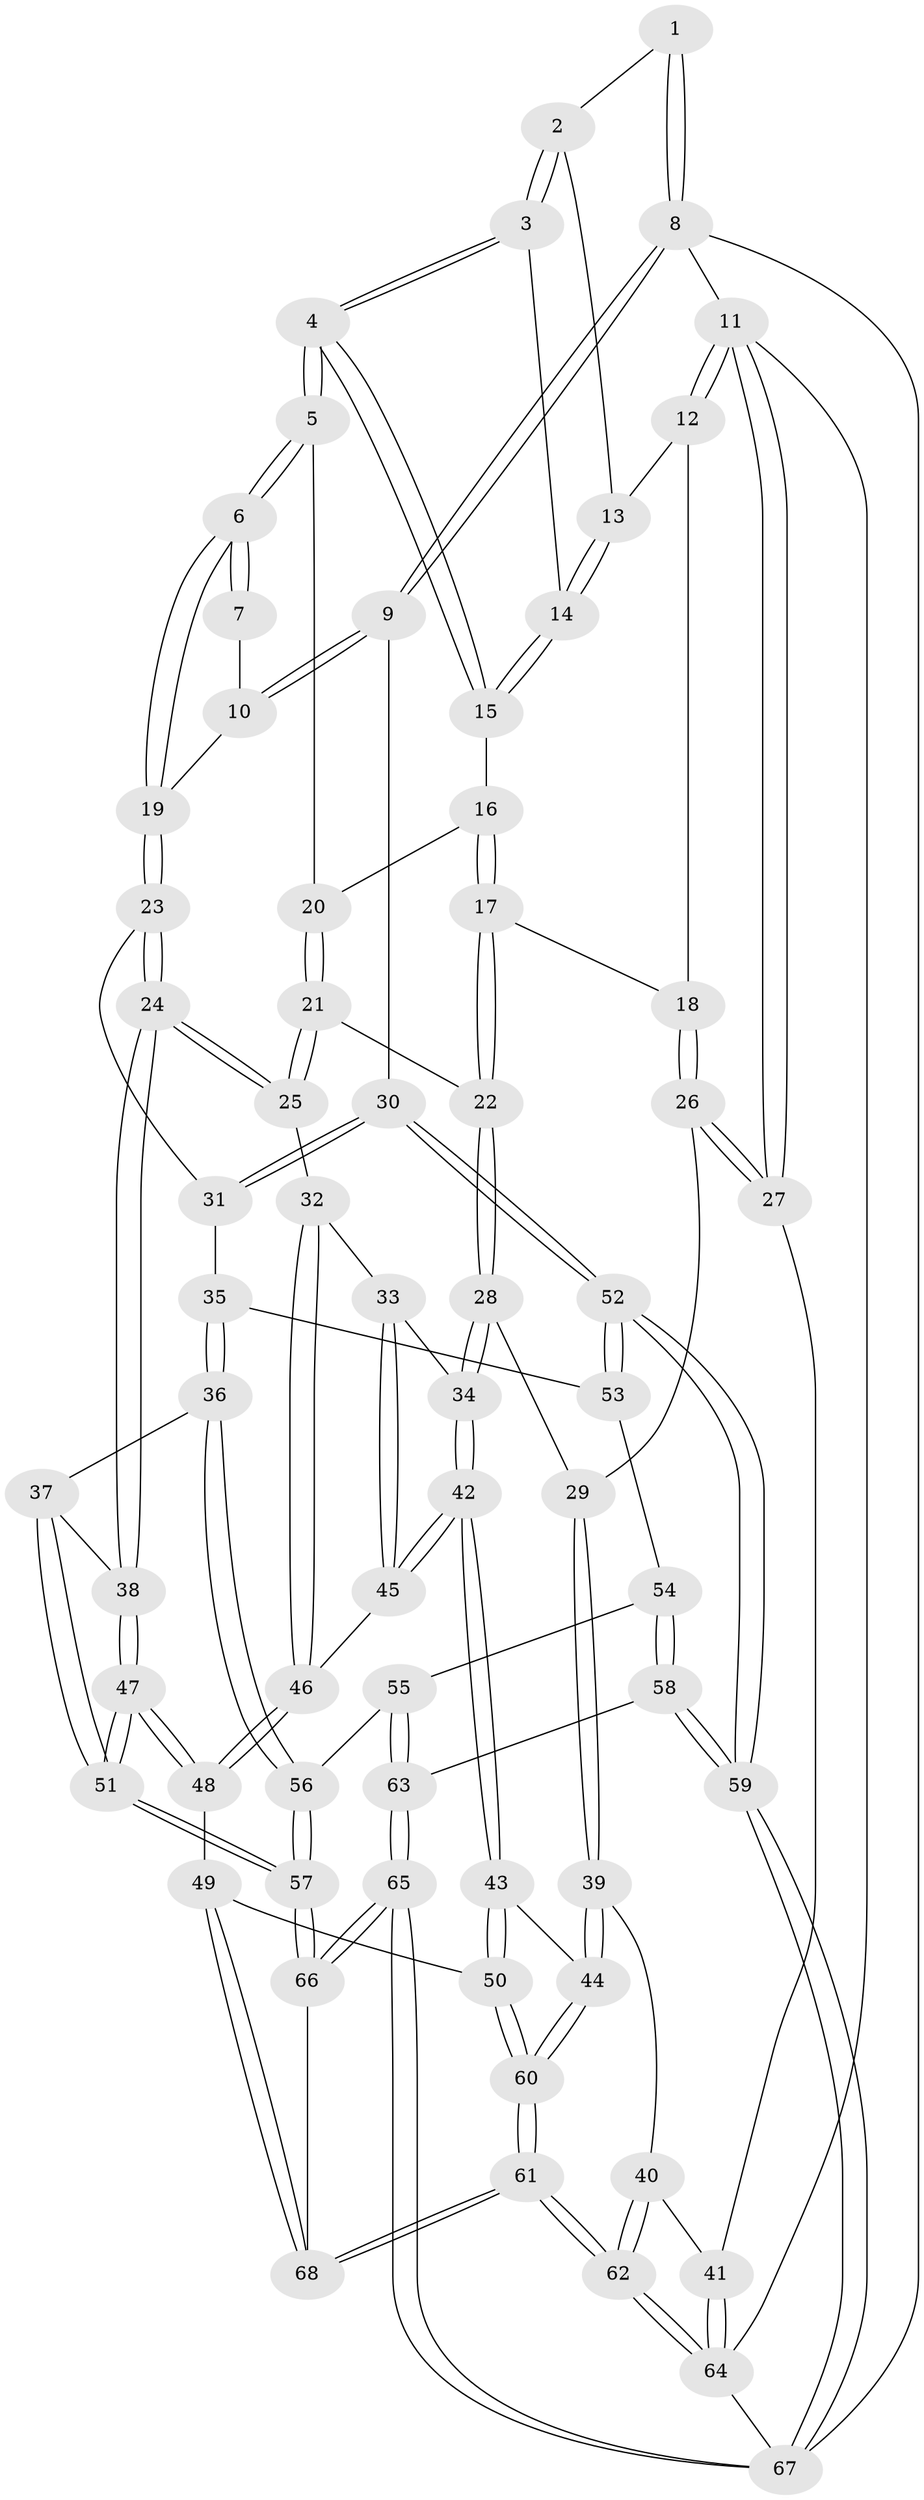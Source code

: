 // Generated by graph-tools (version 1.1) at 2025/16/03/09/25 04:16:55]
// undirected, 68 vertices, 167 edges
graph export_dot {
graph [start="1"]
  node [color=gray90,style=filled];
  1 [pos="+1+0"];
  2 [pos="+0.7158543194873281+0"];
  3 [pos="+0.6822585892019369+0.07161180861919586"];
  4 [pos="+0.6932122189777908+0.16153961498879593"];
  5 [pos="+0.7010092819962923+0.1967197648052484"];
  6 [pos="+0.7588265898991815+0.2558024570856256"];
  7 [pos="+0.8909344618893477+0.06763643843220762"];
  8 [pos="+1+0"];
  9 [pos="+1+0.01060832204432487"];
  10 [pos="+0.9572992999563481+0.1775884524351001"];
  11 [pos="+0+0"];
  12 [pos="+0+0"];
  13 [pos="+0.29926828594064736+0"];
  14 [pos="+0.36212184332999997+0.06536767171510625"];
  15 [pos="+0.36086214331481936+0.10574843282268476"];
  16 [pos="+0.35146077452593333+0.16681950976830398"];
  17 [pos="+0.3097418340257251+0.23126686051114934"];
  18 [pos="+0.14500936380381932+0.25077505233794745"];
  19 [pos="+0.7673245581356554+0.2668901787028439"];
  20 [pos="+0.5767326447004092+0.23720541634440115"];
  21 [pos="+0.4493064901509899+0.39906459747114914"];
  22 [pos="+0.3787685750388481+0.37235025027321517"];
  23 [pos="+0.7852708828814909+0.3597293502695054"];
  24 [pos="+0.5582464167675325+0.5108708004417094"];
  25 [pos="+0.5357296908610237+0.5059514678657423"];
  26 [pos="+0.003503157834204343+0.39077321413918076"];
  27 [pos="+0+0.4293919540657765"];
  28 [pos="+0.24312139001709485+0.5129531206611152"];
  29 [pos="+0.23687084772343103+0.5123744423627729"];
  30 [pos="+1+0.5381161333716262"];
  31 [pos="+0.8424221728442747+0.4132105831150036"];
  32 [pos="+0.5015367645314007+0.5341482486643688"];
  33 [pos="+0.30002098479105244+0.5469156964531829"];
  34 [pos="+0.26204790782052123+0.5349255125139163"];
  35 [pos="+0.7510648527920641+0.6591146838258084"];
  36 [pos="+0.7118084864136727+0.6645459844943808"];
  37 [pos="+0.6569408359680605+0.6419964374933532"];
  38 [pos="+0.6102588872554546+0.6177981231697955"];
  39 [pos="+0.12672435291667092+0.7021980355870902"];
  40 [pos="+0.07797304700059185+0.6841976090881325"];
  41 [pos="+0+0.5239024840953063"];
  42 [pos="+0.295424457905949+0.7224383503550789"];
  43 [pos="+0.293772399772745+0.7319306781204642"];
  44 [pos="+0.13167862837466393+0.7077042291297438"];
  45 [pos="+0.390893823251915+0.6249642217587544"];
  46 [pos="+0.4424603672916396+0.6182693019483023"];
  47 [pos="+0.5047833989259632+0.792412907715401"];
  48 [pos="+0.462623452454251+0.7796080919792109"];
  49 [pos="+0.36121735490769236+0.7960991093743021"];
  50 [pos="+0.32834148365439425+0.7896846648375778"];
  51 [pos="+0.5858433982254954+0.8845707365743934"];
  52 [pos="+1+0.6524061194094155"];
  53 [pos="+0.7533384173308889+0.6606967544758939"];
  54 [pos="+0.784103314687203+0.718413881060225"];
  55 [pos="+0.7334781290311646+0.7898188044171811"];
  56 [pos="+0.6813851000775073+0.7771112569820731"];
  57 [pos="+0.5871193699742219+0.8861937412032409"];
  58 [pos="+0.8239276077117657+0.771373061640533"];
  59 [pos="+1+0.9154492271022533"];
  60 [pos="+0.11699761253674253+1"];
  61 [pos="+0+1"];
  62 [pos="+0+1"];
  63 [pos="+0.7683831809385365+0.8159603795716073"];
  64 [pos="+0+1"];
  65 [pos="+0.6738894278729808+1"];
  66 [pos="+0.6575400142192683+1"];
  67 [pos="+1+1"];
  68 [pos="+0.4479526091612046+1"];
  1 -- 2;
  1 -- 8;
  1 -- 8;
  2 -- 3;
  2 -- 3;
  2 -- 13;
  3 -- 4;
  3 -- 4;
  3 -- 14;
  4 -- 5;
  4 -- 5;
  4 -- 15;
  4 -- 15;
  5 -- 6;
  5 -- 6;
  5 -- 20;
  6 -- 7;
  6 -- 7;
  6 -- 19;
  6 -- 19;
  7 -- 10;
  8 -- 9;
  8 -- 9;
  8 -- 11;
  8 -- 67;
  9 -- 10;
  9 -- 10;
  9 -- 30;
  10 -- 19;
  11 -- 12;
  11 -- 12;
  11 -- 27;
  11 -- 27;
  11 -- 64;
  12 -- 13;
  12 -- 18;
  13 -- 14;
  13 -- 14;
  14 -- 15;
  14 -- 15;
  15 -- 16;
  16 -- 17;
  16 -- 17;
  16 -- 20;
  17 -- 18;
  17 -- 22;
  17 -- 22;
  18 -- 26;
  18 -- 26;
  19 -- 23;
  19 -- 23;
  20 -- 21;
  20 -- 21;
  21 -- 22;
  21 -- 25;
  21 -- 25;
  22 -- 28;
  22 -- 28;
  23 -- 24;
  23 -- 24;
  23 -- 31;
  24 -- 25;
  24 -- 25;
  24 -- 38;
  24 -- 38;
  25 -- 32;
  26 -- 27;
  26 -- 27;
  26 -- 29;
  27 -- 41;
  28 -- 29;
  28 -- 34;
  28 -- 34;
  29 -- 39;
  29 -- 39;
  30 -- 31;
  30 -- 31;
  30 -- 52;
  30 -- 52;
  31 -- 35;
  32 -- 33;
  32 -- 46;
  32 -- 46;
  33 -- 34;
  33 -- 45;
  33 -- 45;
  34 -- 42;
  34 -- 42;
  35 -- 36;
  35 -- 36;
  35 -- 53;
  36 -- 37;
  36 -- 56;
  36 -- 56;
  37 -- 38;
  37 -- 51;
  37 -- 51;
  38 -- 47;
  38 -- 47;
  39 -- 40;
  39 -- 44;
  39 -- 44;
  40 -- 41;
  40 -- 62;
  40 -- 62;
  41 -- 64;
  41 -- 64;
  42 -- 43;
  42 -- 43;
  42 -- 45;
  42 -- 45;
  43 -- 44;
  43 -- 50;
  43 -- 50;
  44 -- 60;
  44 -- 60;
  45 -- 46;
  46 -- 48;
  46 -- 48;
  47 -- 48;
  47 -- 48;
  47 -- 51;
  47 -- 51;
  48 -- 49;
  49 -- 50;
  49 -- 68;
  49 -- 68;
  50 -- 60;
  50 -- 60;
  51 -- 57;
  51 -- 57;
  52 -- 53;
  52 -- 53;
  52 -- 59;
  52 -- 59;
  53 -- 54;
  54 -- 55;
  54 -- 58;
  54 -- 58;
  55 -- 56;
  55 -- 63;
  55 -- 63;
  56 -- 57;
  56 -- 57;
  57 -- 66;
  57 -- 66;
  58 -- 59;
  58 -- 59;
  58 -- 63;
  59 -- 67;
  59 -- 67;
  60 -- 61;
  60 -- 61;
  61 -- 62;
  61 -- 62;
  61 -- 68;
  61 -- 68;
  62 -- 64;
  62 -- 64;
  63 -- 65;
  63 -- 65;
  64 -- 67;
  65 -- 66;
  65 -- 66;
  65 -- 67;
  65 -- 67;
  66 -- 68;
}
